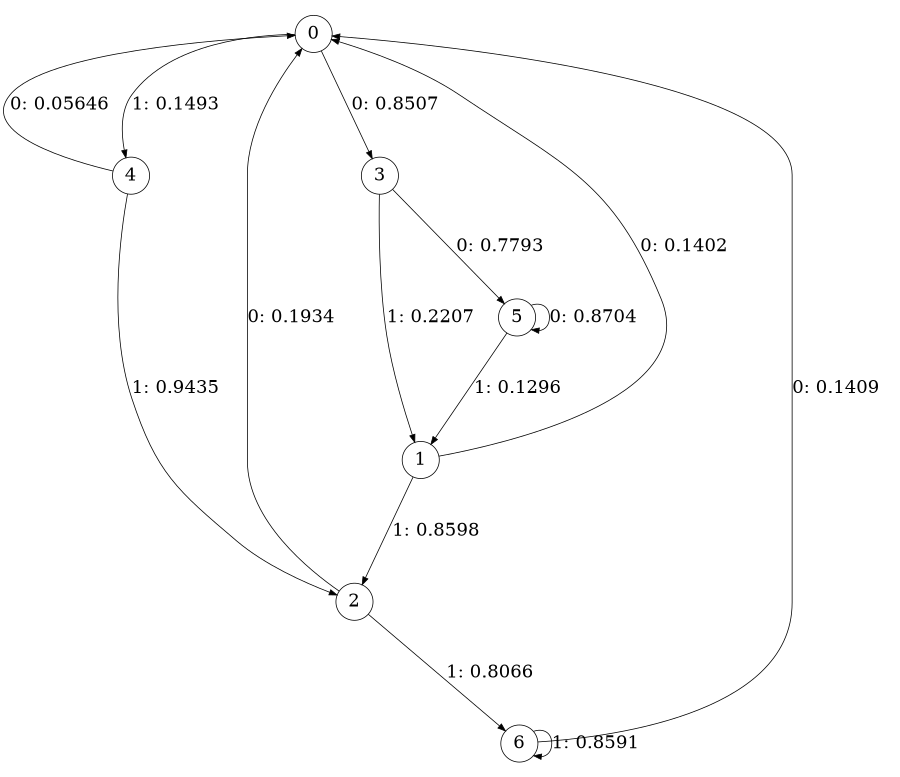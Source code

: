 digraph "ch2randomL3" {
size = "6,8.5";
ratio = "fill";
node [shape = circle];
node [fontsize = 24];
edge [fontsize = 24];
0 -> 3 [label = "0: 0.8507   "];
0 -> 4 [label = "1: 0.1493   "];
1 -> 0 [label = "0: 0.1402   "];
1 -> 2 [label = "1: 0.8598   "];
2 -> 0 [label = "0: 0.1934   "];
2 -> 6 [label = "1: 0.8066   "];
3 -> 5 [label = "0: 0.7793   "];
3 -> 1 [label = "1: 0.2207   "];
4 -> 0 [label = "0: 0.05646  "];
4 -> 2 [label = "1: 0.9435   "];
5 -> 5 [label = "0: 0.8704   "];
5 -> 1 [label = "1: 0.1296   "];
6 -> 0 [label = "0: 0.1409   "];
6 -> 6 [label = "1: 0.8591   "];
}